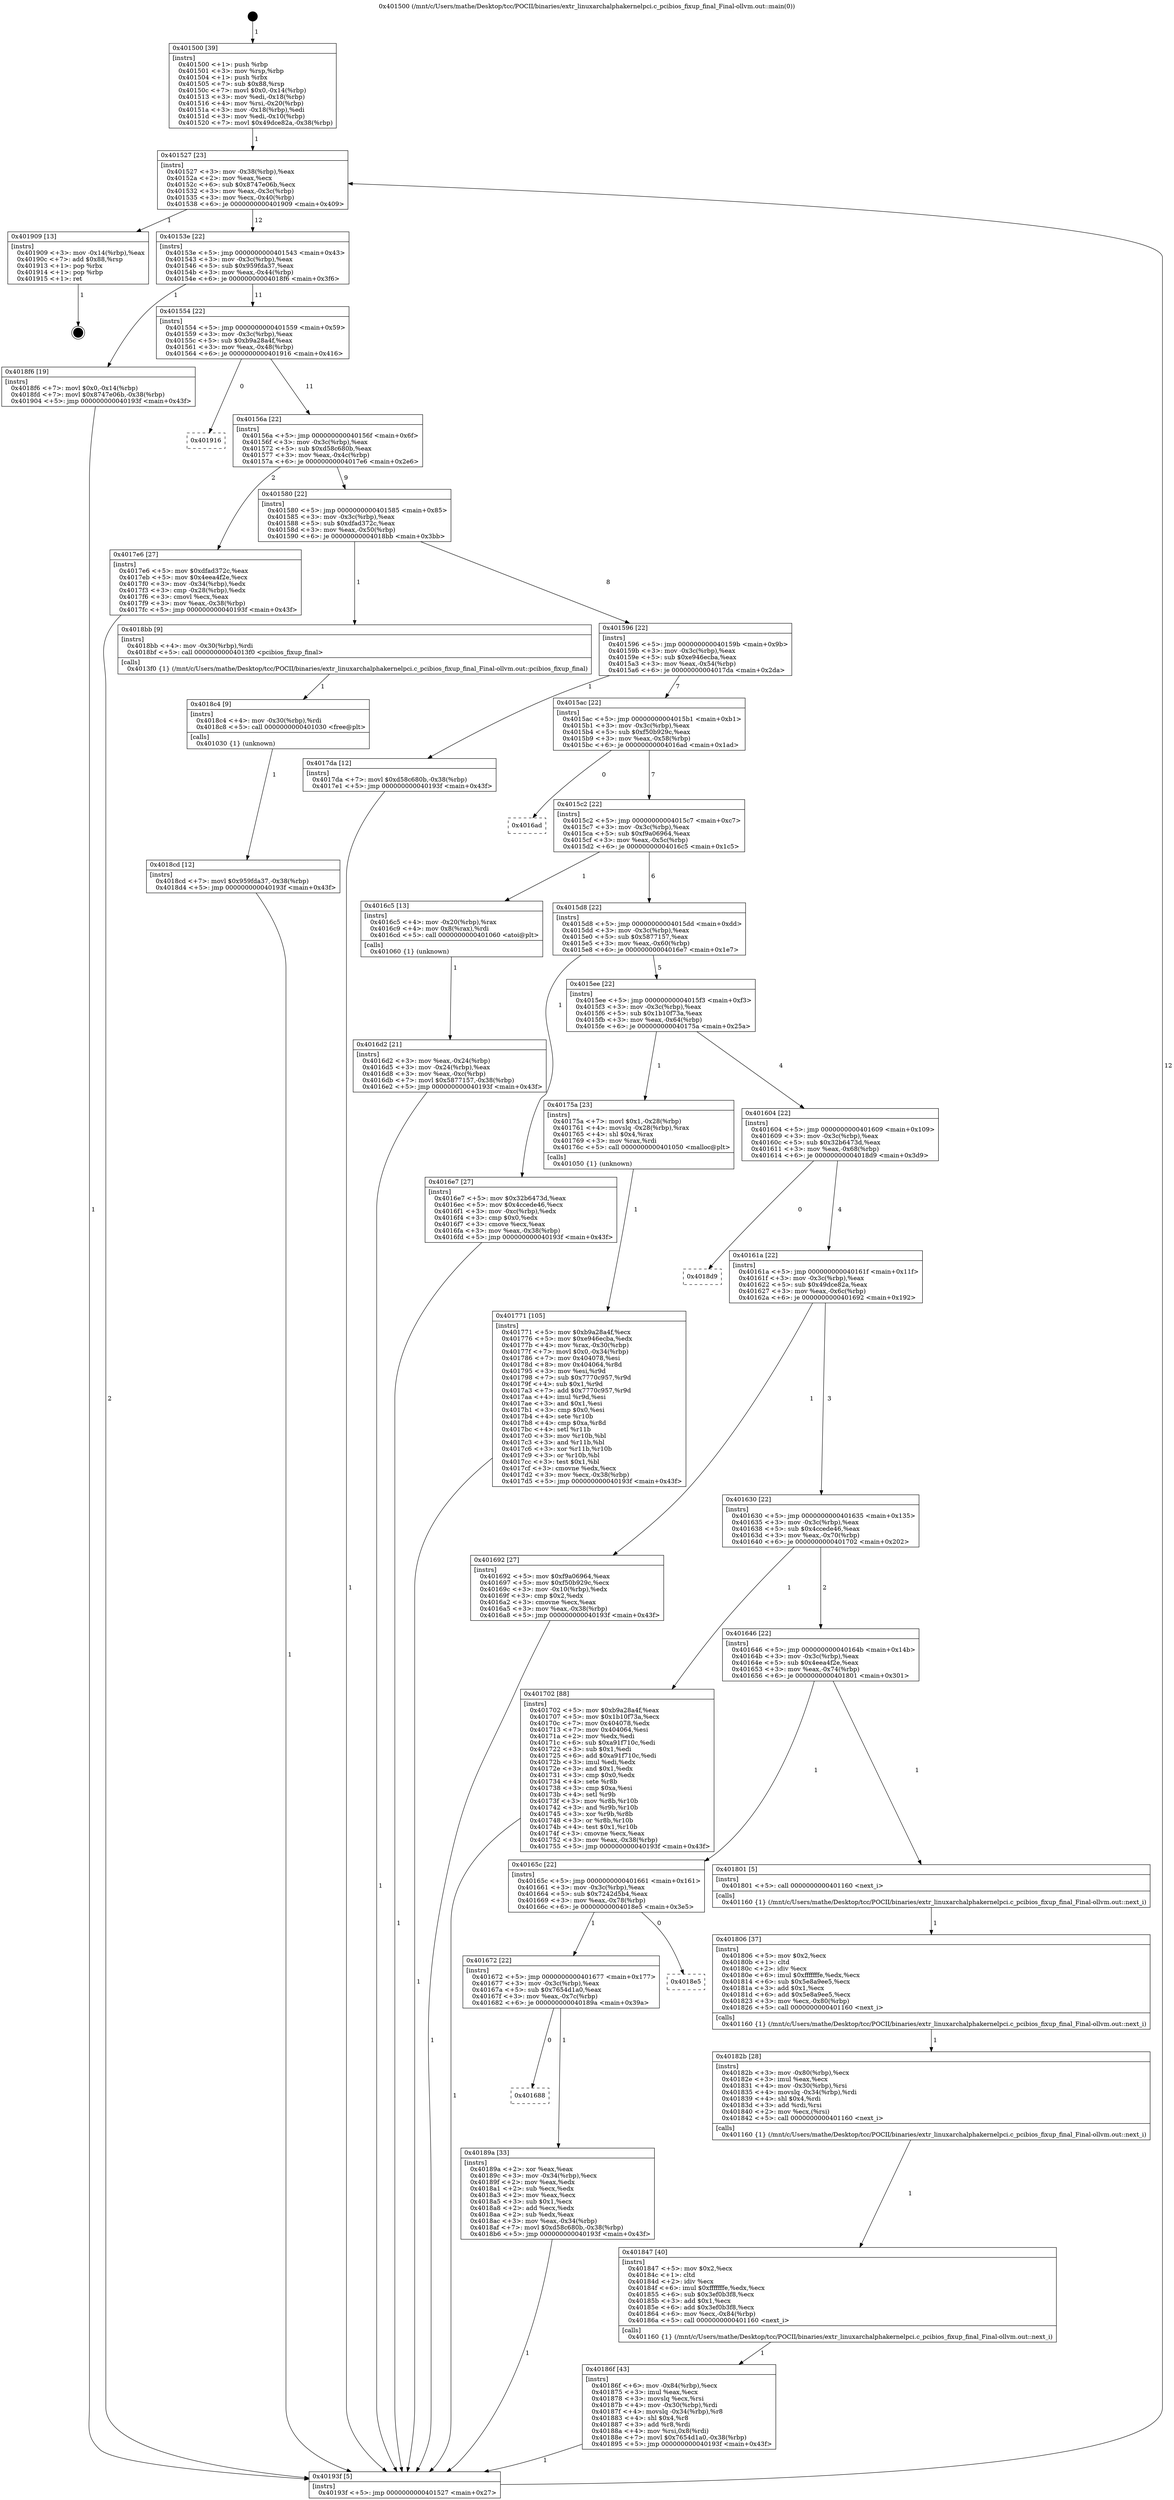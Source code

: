 digraph "0x401500" {
  label = "0x401500 (/mnt/c/Users/mathe/Desktop/tcc/POCII/binaries/extr_linuxarchalphakernelpci.c_pcibios_fixup_final_Final-ollvm.out::main(0))"
  labelloc = "t"
  node[shape=record]

  Entry [label="",width=0.3,height=0.3,shape=circle,fillcolor=black,style=filled]
  "0x401527" [label="{
     0x401527 [23]\l
     | [instrs]\l
     &nbsp;&nbsp;0x401527 \<+3\>: mov -0x38(%rbp),%eax\l
     &nbsp;&nbsp;0x40152a \<+2\>: mov %eax,%ecx\l
     &nbsp;&nbsp;0x40152c \<+6\>: sub $0x8747e06b,%ecx\l
     &nbsp;&nbsp;0x401532 \<+3\>: mov %eax,-0x3c(%rbp)\l
     &nbsp;&nbsp;0x401535 \<+3\>: mov %ecx,-0x40(%rbp)\l
     &nbsp;&nbsp;0x401538 \<+6\>: je 0000000000401909 \<main+0x409\>\l
  }"]
  "0x401909" [label="{
     0x401909 [13]\l
     | [instrs]\l
     &nbsp;&nbsp;0x401909 \<+3\>: mov -0x14(%rbp),%eax\l
     &nbsp;&nbsp;0x40190c \<+7\>: add $0x88,%rsp\l
     &nbsp;&nbsp;0x401913 \<+1\>: pop %rbx\l
     &nbsp;&nbsp;0x401914 \<+1\>: pop %rbp\l
     &nbsp;&nbsp;0x401915 \<+1\>: ret\l
  }"]
  "0x40153e" [label="{
     0x40153e [22]\l
     | [instrs]\l
     &nbsp;&nbsp;0x40153e \<+5\>: jmp 0000000000401543 \<main+0x43\>\l
     &nbsp;&nbsp;0x401543 \<+3\>: mov -0x3c(%rbp),%eax\l
     &nbsp;&nbsp;0x401546 \<+5\>: sub $0x959fda37,%eax\l
     &nbsp;&nbsp;0x40154b \<+3\>: mov %eax,-0x44(%rbp)\l
     &nbsp;&nbsp;0x40154e \<+6\>: je 00000000004018f6 \<main+0x3f6\>\l
  }"]
  Exit [label="",width=0.3,height=0.3,shape=circle,fillcolor=black,style=filled,peripheries=2]
  "0x4018f6" [label="{
     0x4018f6 [19]\l
     | [instrs]\l
     &nbsp;&nbsp;0x4018f6 \<+7\>: movl $0x0,-0x14(%rbp)\l
     &nbsp;&nbsp;0x4018fd \<+7\>: movl $0x8747e06b,-0x38(%rbp)\l
     &nbsp;&nbsp;0x401904 \<+5\>: jmp 000000000040193f \<main+0x43f\>\l
  }"]
  "0x401554" [label="{
     0x401554 [22]\l
     | [instrs]\l
     &nbsp;&nbsp;0x401554 \<+5\>: jmp 0000000000401559 \<main+0x59\>\l
     &nbsp;&nbsp;0x401559 \<+3\>: mov -0x3c(%rbp),%eax\l
     &nbsp;&nbsp;0x40155c \<+5\>: sub $0xb9a28a4f,%eax\l
     &nbsp;&nbsp;0x401561 \<+3\>: mov %eax,-0x48(%rbp)\l
     &nbsp;&nbsp;0x401564 \<+6\>: je 0000000000401916 \<main+0x416\>\l
  }"]
  "0x4018cd" [label="{
     0x4018cd [12]\l
     | [instrs]\l
     &nbsp;&nbsp;0x4018cd \<+7\>: movl $0x959fda37,-0x38(%rbp)\l
     &nbsp;&nbsp;0x4018d4 \<+5\>: jmp 000000000040193f \<main+0x43f\>\l
  }"]
  "0x401916" [label="{
     0x401916\l
  }", style=dashed]
  "0x40156a" [label="{
     0x40156a [22]\l
     | [instrs]\l
     &nbsp;&nbsp;0x40156a \<+5\>: jmp 000000000040156f \<main+0x6f\>\l
     &nbsp;&nbsp;0x40156f \<+3\>: mov -0x3c(%rbp),%eax\l
     &nbsp;&nbsp;0x401572 \<+5\>: sub $0xd58c680b,%eax\l
     &nbsp;&nbsp;0x401577 \<+3\>: mov %eax,-0x4c(%rbp)\l
     &nbsp;&nbsp;0x40157a \<+6\>: je 00000000004017e6 \<main+0x2e6\>\l
  }"]
  "0x4018c4" [label="{
     0x4018c4 [9]\l
     | [instrs]\l
     &nbsp;&nbsp;0x4018c4 \<+4\>: mov -0x30(%rbp),%rdi\l
     &nbsp;&nbsp;0x4018c8 \<+5\>: call 0000000000401030 \<free@plt\>\l
     | [calls]\l
     &nbsp;&nbsp;0x401030 \{1\} (unknown)\l
  }"]
  "0x4017e6" [label="{
     0x4017e6 [27]\l
     | [instrs]\l
     &nbsp;&nbsp;0x4017e6 \<+5\>: mov $0xdfad372c,%eax\l
     &nbsp;&nbsp;0x4017eb \<+5\>: mov $0x4eea4f2e,%ecx\l
     &nbsp;&nbsp;0x4017f0 \<+3\>: mov -0x34(%rbp),%edx\l
     &nbsp;&nbsp;0x4017f3 \<+3\>: cmp -0x28(%rbp),%edx\l
     &nbsp;&nbsp;0x4017f6 \<+3\>: cmovl %ecx,%eax\l
     &nbsp;&nbsp;0x4017f9 \<+3\>: mov %eax,-0x38(%rbp)\l
     &nbsp;&nbsp;0x4017fc \<+5\>: jmp 000000000040193f \<main+0x43f\>\l
  }"]
  "0x401580" [label="{
     0x401580 [22]\l
     | [instrs]\l
     &nbsp;&nbsp;0x401580 \<+5\>: jmp 0000000000401585 \<main+0x85\>\l
     &nbsp;&nbsp;0x401585 \<+3\>: mov -0x3c(%rbp),%eax\l
     &nbsp;&nbsp;0x401588 \<+5\>: sub $0xdfad372c,%eax\l
     &nbsp;&nbsp;0x40158d \<+3\>: mov %eax,-0x50(%rbp)\l
     &nbsp;&nbsp;0x401590 \<+6\>: je 00000000004018bb \<main+0x3bb\>\l
  }"]
  "0x401688" [label="{
     0x401688\l
  }", style=dashed]
  "0x4018bb" [label="{
     0x4018bb [9]\l
     | [instrs]\l
     &nbsp;&nbsp;0x4018bb \<+4\>: mov -0x30(%rbp),%rdi\l
     &nbsp;&nbsp;0x4018bf \<+5\>: call 00000000004013f0 \<pcibios_fixup_final\>\l
     | [calls]\l
     &nbsp;&nbsp;0x4013f0 \{1\} (/mnt/c/Users/mathe/Desktop/tcc/POCII/binaries/extr_linuxarchalphakernelpci.c_pcibios_fixup_final_Final-ollvm.out::pcibios_fixup_final)\l
  }"]
  "0x401596" [label="{
     0x401596 [22]\l
     | [instrs]\l
     &nbsp;&nbsp;0x401596 \<+5\>: jmp 000000000040159b \<main+0x9b\>\l
     &nbsp;&nbsp;0x40159b \<+3\>: mov -0x3c(%rbp),%eax\l
     &nbsp;&nbsp;0x40159e \<+5\>: sub $0xe946ecba,%eax\l
     &nbsp;&nbsp;0x4015a3 \<+3\>: mov %eax,-0x54(%rbp)\l
     &nbsp;&nbsp;0x4015a6 \<+6\>: je 00000000004017da \<main+0x2da\>\l
  }"]
  "0x40189a" [label="{
     0x40189a [33]\l
     | [instrs]\l
     &nbsp;&nbsp;0x40189a \<+2\>: xor %eax,%eax\l
     &nbsp;&nbsp;0x40189c \<+3\>: mov -0x34(%rbp),%ecx\l
     &nbsp;&nbsp;0x40189f \<+2\>: mov %eax,%edx\l
     &nbsp;&nbsp;0x4018a1 \<+2\>: sub %ecx,%edx\l
     &nbsp;&nbsp;0x4018a3 \<+2\>: mov %eax,%ecx\l
     &nbsp;&nbsp;0x4018a5 \<+3\>: sub $0x1,%ecx\l
     &nbsp;&nbsp;0x4018a8 \<+2\>: add %ecx,%edx\l
     &nbsp;&nbsp;0x4018aa \<+2\>: sub %edx,%eax\l
     &nbsp;&nbsp;0x4018ac \<+3\>: mov %eax,-0x34(%rbp)\l
     &nbsp;&nbsp;0x4018af \<+7\>: movl $0xd58c680b,-0x38(%rbp)\l
     &nbsp;&nbsp;0x4018b6 \<+5\>: jmp 000000000040193f \<main+0x43f\>\l
  }"]
  "0x4017da" [label="{
     0x4017da [12]\l
     | [instrs]\l
     &nbsp;&nbsp;0x4017da \<+7\>: movl $0xd58c680b,-0x38(%rbp)\l
     &nbsp;&nbsp;0x4017e1 \<+5\>: jmp 000000000040193f \<main+0x43f\>\l
  }"]
  "0x4015ac" [label="{
     0x4015ac [22]\l
     | [instrs]\l
     &nbsp;&nbsp;0x4015ac \<+5\>: jmp 00000000004015b1 \<main+0xb1\>\l
     &nbsp;&nbsp;0x4015b1 \<+3\>: mov -0x3c(%rbp),%eax\l
     &nbsp;&nbsp;0x4015b4 \<+5\>: sub $0xf50b929c,%eax\l
     &nbsp;&nbsp;0x4015b9 \<+3\>: mov %eax,-0x58(%rbp)\l
     &nbsp;&nbsp;0x4015bc \<+6\>: je 00000000004016ad \<main+0x1ad\>\l
  }"]
  "0x401672" [label="{
     0x401672 [22]\l
     | [instrs]\l
     &nbsp;&nbsp;0x401672 \<+5\>: jmp 0000000000401677 \<main+0x177\>\l
     &nbsp;&nbsp;0x401677 \<+3\>: mov -0x3c(%rbp),%eax\l
     &nbsp;&nbsp;0x40167a \<+5\>: sub $0x7654d1a0,%eax\l
     &nbsp;&nbsp;0x40167f \<+3\>: mov %eax,-0x7c(%rbp)\l
     &nbsp;&nbsp;0x401682 \<+6\>: je 000000000040189a \<main+0x39a\>\l
  }"]
  "0x4016ad" [label="{
     0x4016ad\l
  }", style=dashed]
  "0x4015c2" [label="{
     0x4015c2 [22]\l
     | [instrs]\l
     &nbsp;&nbsp;0x4015c2 \<+5\>: jmp 00000000004015c7 \<main+0xc7\>\l
     &nbsp;&nbsp;0x4015c7 \<+3\>: mov -0x3c(%rbp),%eax\l
     &nbsp;&nbsp;0x4015ca \<+5\>: sub $0xf9a06964,%eax\l
     &nbsp;&nbsp;0x4015cf \<+3\>: mov %eax,-0x5c(%rbp)\l
     &nbsp;&nbsp;0x4015d2 \<+6\>: je 00000000004016c5 \<main+0x1c5\>\l
  }"]
  "0x4018e5" [label="{
     0x4018e5\l
  }", style=dashed]
  "0x4016c5" [label="{
     0x4016c5 [13]\l
     | [instrs]\l
     &nbsp;&nbsp;0x4016c5 \<+4\>: mov -0x20(%rbp),%rax\l
     &nbsp;&nbsp;0x4016c9 \<+4\>: mov 0x8(%rax),%rdi\l
     &nbsp;&nbsp;0x4016cd \<+5\>: call 0000000000401060 \<atoi@plt\>\l
     | [calls]\l
     &nbsp;&nbsp;0x401060 \{1\} (unknown)\l
  }"]
  "0x4015d8" [label="{
     0x4015d8 [22]\l
     | [instrs]\l
     &nbsp;&nbsp;0x4015d8 \<+5\>: jmp 00000000004015dd \<main+0xdd\>\l
     &nbsp;&nbsp;0x4015dd \<+3\>: mov -0x3c(%rbp),%eax\l
     &nbsp;&nbsp;0x4015e0 \<+5\>: sub $0x5877157,%eax\l
     &nbsp;&nbsp;0x4015e5 \<+3\>: mov %eax,-0x60(%rbp)\l
     &nbsp;&nbsp;0x4015e8 \<+6\>: je 00000000004016e7 \<main+0x1e7\>\l
  }"]
  "0x40186f" [label="{
     0x40186f [43]\l
     | [instrs]\l
     &nbsp;&nbsp;0x40186f \<+6\>: mov -0x84(%rbp),%ecx\l
     &nbsp;&nbsp;0x401875 \<+3\>: imul %eax,%ecx\l
     &nbsp;&nbsp;0x401878 \<+3\>: movslq %ecx,%rsi\l
     &nbsp;&nbsp;0x40187b \<+4\>: mov -0x30(%rbp),%rdi\l
     &nbsp;&nbsp;0x40187f \<+4\>: movslq -0x34(%rbp),%r8\l
     &nbsp;&nbsp;0x401883 \<+4\>: shl $0x4,%r8\l
     &nbsp;&nbsp;0x401887 \<+3\>: add %r8,%rdi\l
     &nbsp;&nbsp;0x40188a \<+4\>: mov %rsi,0x8(%rdi)\l
     &nbsp;&nbsp;0x40188e \<+7\>: movl $0x7654d1a0,-0x38(%rbp)\l
     &nbsp;&nbsp;0x401895 \<+5\>: jmp 000000000040193f \<main+0x43f\>\l
  }"]
  "0x4016e7" [label="{
     0x4016e7 [27]\l
     | [instrs]\l
     &nbsp;&nbsp;0x4016e7 \<+5\>: mov $0x32b6473d,%eax\l
     &nbsp;&nbsp;0x4016ec \<+5\>: mov $0x4ccede46,%ecx\l
     &nbsp;&nbsp;0x4016f1 \<+3\>: mov -0xc(%rbp),%edx\l
     &nbsp;&nbsp;0x4016f4 \<+3\>: cmp $0x0,%edx\l
     &nbsp;&nbsp;0x4016f7 \<+3\>: cmove %ecx,%eax\l
     &nbsp;&nbsp;0x4016fa \<+3\>: mov %eax,-0x38(%rbp)\l
     &nbsp;&nbsp;0x4016fd \<+5\>: jmp 000000000040193f \<main+0x43f\>\l
  }"]
  "0x4015ee" [label="{
     0x4015ee [22]\l
     | [instrs]\l
     &nbsp;&nbsp;0x4015ee \<+5\>: jmp 00000000004015f3 \<main+0xf3\>\l
     &nbsp;&nbsp;0x4015f3 \<+3\>: mov -0x3c(%rbp),%eax\l
     &nbsp;&nbsp;0x4015f6 \<+5\>: sub $0x1b10f73a,%eax\l
     &nbsp;&nbsp;0x4015fb \<+3\>: mov %eax,-0x64(%rbp)\l
     &nbsp;&nbsp;0x4015fe \<+6\>: je 000000000040175a \<main+0x25a\>\l
  }"]
  "0x401847" [label="{
     0x401847 [40]\l
     | [instrs]\l
     &nbsp;&nbsp;0x401847 \<+5\>: mov $0x2,%ecx\l
     &nbsp;&nbsp;0x40184c \<+1\>: cltd\l
     &nbsp;&nbsp;0x40184d \<+2\>: idiv %ecx\l
     &nbsp;&nbsp;0x40184f \<+6\>: imul $0xfffffffe,%edx,%ecx\l
     &nbsp;&nbsp;0x401855 \<+6\>: sub $0x3ef0b3f8,%ecx\l
     &nbsp;&nbsp;0x40185b \<+3\>: add $0x1,%ecx\l
     &nbsp;&nbsp;0x40185e \<+6\>: add $0x3ef0b3f8,%ecx\l
     &nbsp;&nbsp;0x401864 \<+6\>: mov %ecx,-0x84(%rbp)\l
     &nbsp;&nbsp;0x40186a \<+5\>: call 0000000000401160 \<next_i\>\l
     | [calls]\l
     &nbsp;&nbsp;0x401160 \{1\} (/mnt/c/Users/mathe/Desktop/tcc/POCII/binaries/extr_linuxarchalphakernelpci.c_pcibios_fixup_final_Final-ollvm.out::next_i)\l
  }"]
  "0x40175a" [label="{
     0x40175a [23]\l
     | [instrs]\l
     &nbsp;&nbsp;0x40175a \<+7\>: movl $0x1,-0x28(%rbp)\l
     &nbsp;&nbsp;0x401761 \<+4\>: movslq -0x28(%rbp),%rax\l
     &nbsp;&nbsp;0x401765 \<+4\>: shl $0x4,%rax\l
     &nbsp;&nbsp;0x401769 \<+3\>: mov %rax,%rdi\l
     &nbsp;&nbsp;0x40176c \<+5\>: call 0000000000401050 \<malloc@plt\>\l
     | [calls]\l
     &nbsp;&nbsp;0x401050 \{1\} (unknown)\l
  }"]
  "0x401604" [label="{
     0x401604 [22]\l
     | [instrs]\l
     &nbsp;&nbsp;0x401604 \<+5\>: jmp 0000000000401609 \<main+0x109\>\l
     &nbsp;&nbsp;0x401609 \<+3\>: mov -0x3c(%rbp),%eax\l
     &nbsp;&nbsp;0x40160c \<+5\>: sub $0x32b6473d,%eax\l
     &nbsp;&nbsp;0x401611 \<+3\>: mov %eax,-0x68(%rbp)\l
     &nbsp;&nbsp;0x401614 \<+6\>: je 00000000004018d9 \<main+0x3d9\>\l
  }"]
  "0x40182b" [label="{
     0x40182b [28]\l
     | [instrs]\l
     &nbsp;&nbsp;0x40182b \<+3\>: mov -0x80(%rbp),%ecx\l
     &nbsp;&nbsp;0x40182e \<+3\>: imul %eax,%ecx\l
     &nbsp;&nbsp;0x401831 \<+4\>: mov -0x30(%rbp),%rsi\l
     &nbsp;&nbsp;0x401835 \<+4\>: movslq -0x34(%rbp),%rdi\l
     &nbsp;&nbsp;0x401839 \<+4\>: shl $0x4,%rdi\l
     &nbsp;&nbsp;0x40183d \<+3\>: add %rdi,%rsi\l
     &nbsp;&nbsp;0x401840 \<+2\>: mov %ecx,(%rsi)\l
     &nbsp;&nbsp;0x401842 \<+5\>: call 0000000000401160 \<next_i\>\l
     | [calls]\l
     &nbsp;&nbsp;0x401160 \{1\} (/mnt/c/Users/mathe/Desktop/tcc/POCII/binaries/extr_linuxarchalphakernelpci.c_pcibios_fixup_final_Final-ollvm.out::next_i)\l
  }"]
  "0x4018d9" [label="{
     0x4018d9\l
  }", style=dashed]
  "0x40161a" [label="{
     0x40161a [22]\l
     | [instrs]\l
     &nbsp;&nbsp;0x40161a \<+5\>: jmp 000000000040161f \<main+0x11f\>\l
     &nbsp;&nbsp;0x40161f \<+3\>: mov -0x3c(%rbp),%eax\l
     &nbsp;&nbsp;0x401622 \<+5\>: sub $0x49dce82a,%eax\l
     &nbsp;&nbsp;0x401627 \<+3\>: mov %eax,-0x6c(%rbp)\l
     &nbsp;&nbsp;0x40162a \<+6\>: je 0000000000401692 \<main+0x192\>\l
  }"]
  "0x401806" [label="{
     0x401806 [37]\l
     | [instrs]\l
     &nbsp;&nbsp;0x401806 \<+5\>: mov $0x2,%ecx\l
     &nbsp;&nbsp;0x40180b \<+1\>: cltd\l
     &nbsp;&nbsp;0x40180c \<+2\>: idiv %ecx\l
     &nbsp;&nbsp;0x40180e \<+6\>: imul $0xfffffffe,%edx,%ecx\l
     &nbsp;&nbsp;0x401814 \<+6\>: sub $0x5e8a9ee5,%ecx\l
     &nbsp;&nbsp;0x40181a \<+3\>: add $0x1,%ecx\l
     &nbsp;&nbsp;0x40181d \<+6\>: add $0x5e8a9ee5,%ecx\l
     &nbsp;&nbsp;0x401823 \<+3\>: mov %ecx,-0x80(%rbp)\l
     &nbsp;&nbsp;0x401826 \<+5\>: call 0000000000401160 \<next_i\>\l
     | [calls]\l
     &nbsp;&nbsp;0x401160 \{1\} (/mnt/c/Users/mathe/Desktop/tcc/POCII/binaries/extr_linuxarchalphakernelpci.c_pcibios_fixup_final_Final-ollvm.out::next_i)\l
  }"]
  "0x401692" [label="{
     0x401692 [27]\l
     | [instrs]\l
     &nbsp;&nbsp;0x401692 \<+5\>: mov $0xf9a06964,%eax\l
     &nbsp;&nbsp;0x401697 \<+5\>: mov $0xf50b929c,%ecx\l
     &nbsp;&nbsp;0x40169c \<+3\>: mov -0x10(%rbp),%edx\l
     &nbsp;&nbsp;0x40169f \<+3\>: cmp $0x2,%edx\l
     &nbsp;&nbsp;0x4016a2 \<+3\>: cmovne %ecx,%eax\l
     &nbsp;&nbsp;0x4016a5 \<+3\>: mov %eax,-0x38(%rbp)\l
     &nbsp;&nbsp;0x4016a8 \<+5\>: jmp 000000000040193f \<main+0x43f\>\l
  }"]
  "0x401630" [label="{
     0x401630 [22]\l
     | [instrs]\l
     &nbsp;&nbsp;0x401630 \<+5\>: jmp 0000000000401635 \<main+0x135\>\l
     &nbsp;&nbsp;0x401635 \<+3\>: mov -0x3c(%rbp),%eax\l
     &nbsp;&nbsp;0x401638 \<+5\>: sub $0x4ccede46,%eax\l
     &nbsp;&nbsp;0x40163d \<+3\>: mov %eax,-0x70(%rbp)\l
     &nbsp;&nbsp;0x401640 \<+6\>: je 0000000000401702 \<main+0x202\>\l
  }"]
  "0x40193f" [label="{
     0x40193f [5]\l
     | [instrs]\l
     &nbsp;&nbsp;0x40193f \<+5\>: jmp 0000000000401527 \<main+0x27\>\l
  }"]
  "0x401500" [label="{
     0x401500 [39]\l
     | [instrs]\l
     &nbsp;&nbsp;0x401500 \<+1\>: push %rbp\l
     &nbsp;&nbsp;0x401501 \<+3\>: mov %rsp,%rbp\l
     &nbsp;&nbsp;0x401504 \<+1\>: push %rbx\l
     &nbsp;&nbsp;0x401505 \<+7\>: sub $0x88,%rsp\l
     &nbsp;&nbsp;0x40150c \<+7\>: movl $0x0,-0x14(%rbp)\l
     &nbsp;&nbsp;0x401513 \<+3\>: mov %edi,-0x18(%rbp)\l
     &nbsp;&nbsp;0x401516 \<+4\>: mov %rsi,-0x20(%rbp)\l
     &nbsp;&nbsp;0x40151a \<+3\>: mov -0x18(%rbp),%edi\l
     &nbsp;&nbsp;0x40151d \<+3\>: mov %edi,-0x10(%rbp)\l
     &nbsp;&nbsp;0x401520 \<+7\>: movl $0x49dce82a,-0x38(%rbp)\l
  }"]
  "0x4016d2" [label="{
     0x4016d2 [21]\l
     | [instrs]\l
     &nbsp;&nbsp;0x4016d2 \<+3\>: mov %eax,-0x24(%rbp)\l
     &nbsp;&nbsp;0x4016d5 \<+3\>: mov -0x24(%rbp),%eax\l
     &nbsp;&nbsp;0x4016d8 \<+3\>: mov %eax,-0xc(%rbp)\l
     &nbsp;&nbsp;0x4016db \<+7\>: movl $0x5877157,-0x38(%rbp)\l
     &nbsp;&nbsp;0x4016e2 \<+5\>: jmp 000000000040193f \<main+0x43f\>\l
  }"]
  "0x40165c" [label="{
     0x40165c [22]\l
     | [instrs]\l
     &nbsp;&nbsp;0x40165c \<+5\>: jmp 0000000000401661 \<main+0x161\>\l
     &nbsp;&nbsp;0x401661 \<+3\>: mov -0x3c(%rbp),%eax\l
     &nbsp;&nbsp;0x401664 \<+5\>: sub $0x7242d5b4,%eax\l
     &nbsp;&nbsp;0x401669 \<+3\>: mov %eax,-0x78(%rbp)\l
     &nbsp;&nbsp;0x40166c \<+6\>: je 00000000004018e5 \<main+0x3e5\>\l
  }"]
  "0x401702" [label="{
     0x401702 [88]\l
     | [instrs]\l
     &nbsp;&nbsp;0x401702 \<+5\>: mov $0xb9a28a4f,%eax\l
     &nbsp;&nbsp;0x401707 \<+5\>: mov $0x1b10f73a,%ecx\l
     &nbsp;&nbsp;0x40170c \<+7\>: mov 0x404078,%edx\l
     &nbsp;&nbsp;0x401713 \<+7\>: mov 0x404064,%esi\l
     &nbsp;&nbsp;0x40171a \<+2\>: mov %edx,%edi\l
     &nbsp;&nbsp;0x40171c \<+6\>: sub $0xa91f710c,%edi\l
     &nbsp;&nbsp;0x401722 \<+3\>: sub $0x1,%edi\l
     &nbsp;&nbsp;0x401725 \<+6\>: add $0xa91f710c,%edi\l
     &nbsp;&nbsp;0x40172b \<+3\>: imul %edi,%edx\l
     &nbsp;&nbsp;0x40172e \<+3\>: and $0x1,%edx\l
     &nbsp;&nbsp;0x401731 \<+3\>: cmp $0x0,%edx\l
     &nbsp;&nbsp;0x401734 \<+4\>: sete %r8b\l
     &nbsp;&nbsp;0x401738 \<+3\>: cmp $0xa,%esi\l
     &nbsp;&nbsp;0x40173b \<+4\>: setl %r9b\l
     &nbsp;&nbsp;0x40173f \<+3\>: mov %r8b,%r10b\l
     &nbsp;&nbsp;0x401742 \<+3\>: and %r9b,%r10b\l
     &nbsp;&nbsp;0x401745 \<+3\>: xor %r9b,%r8b\l
     &nbsp;&nbsp;0x401748 \<+3\>: or %r8b,%r10b\l
     &nbsp;&nbsp;0x40174b \<+4\>: test $0x1,%r10b\l
     &nbsp;&nbsp;0x40174f \<+3\>: cmovne %ecx,%eax\l
     &nbsp;&nbsp;0x401752 \<+3\>: mov %eax,-0x38(%rbp)\l
     &nbsp;&nbsp;0x401755 \<+5\>: jmp 000000000040193f \<main+0x43f\>\l
  }"]
  "0x401646" [label="{
     0x401646 [22]\l
     | [instrs]\l
     &nbsp;&nbsp;0x401646 \<+5\>: jmp 000000000040164b \<main+0x14b\>\l
     &nbsp;&nbsp;0x40164b \<+3\>: mov -0x3c(%rbp),%eax\l
     &nbsp;&nbsp;0x40164e \<+5\>: sub $0x4eea4f2e,%eax\l
     &nbsp;&nbsp;0x401653 \<+3\>: mov %eax,-0x74(%rbp)\l
     &nbsp;&nbsp;0x401656 \<+6\>: je 0000000000401801 \<main+0x301\>\l
  }"]
  "0x401771" [label="{
     0x401771 [105]\l
     | [instrs]\l
     &nbsp;&nbsp;0x401771 \<+5\>: mov $0xb9a28a4f,%ecx\l
     &nbsp;&nbsp;0x401776 \<+5\>: mov $0xe946ecba,%edx\l
     &nbsp;&nbsp;0x40177b \<+4\>: mov %rax,-0x30(%rbp)\l
     &nbsp;&nbsp;0x40177f \<+7\>: movl $0x0,-0x34(%rbp)\l
     &nbsp;&nbsp;0x401786 \<+7\>: mov 0x404078,%esi\l
     &nbsp;&nbsp;0x40178d \<+8\>: mov 0x404064,%r8d\l
     &nbsp;&nbsp;0x401795 \<+3\>: mov %esi,%r9d\l
     &nbsp;&nbsp;0x401798 \<+7\>: sub $0x7770c957,%r9d\l
     &nbsp;&nbsp;0x40179f \<+4\>: sub $0x1,%r9d\l
     &nbsp;&nbsp;0x4017a3 \<+7\>: add $0x7770c957,%r9d\l
     &nbsp;&nbsp;0x4017aa \<+4\>: imul %r9d,%esi\l
     &nbsp;&nbsp;0x4017ae \<+3\>: and $0x1,%esi\l
     &nbsp;&nbsp;0x4017b1 \<+3\>: cmp $0x0,%esi\l
     &nbsp;&nbsp;0x4017b4 \<+4\>: sete %r10b\l
     &nbsp;&nbsp;0x4017b8 \<+4\>: cmp $0xa,%r8d\l
     &nbsp;&nbsp;0x4017bc \<+4\>: setl %r11b\l
     &nbsp;&nbsp;0x4017c0 \<+3\>: mov %r10b,%bl\l
     &nbsp;&nbsp;0x4017c3 \<+3\>: and %r11b,%bl\l
     &nbsp;&nbsp;0x4017c6 \<+3\>: xor %r11b,%r10b\l
     &nbsp;&nbsp;0x4017c9 \<+3\>: or %r10b,%bl\l
     &nbsp;&nbsp;0x4017cc \<+3\>: test $0x1,%bl\l
     &nbsp;&nbsp;0x4017cf \<+3\>: cmovne %edx,%ecx\l
     &nbsp;&nbsp;0x4017d2 \<+3\>: mov %ecx,-0x38(%rbp)\l
     &nbsp;&nbsp;0x4017d5 \<+5\>: jmp 000000000040193f \<main+0x43f\>\l
  }"]
  "0x401801" [label="{
     0x401801 [5]\l
     | [instrs]\l
     &nbsp;&nbsp;0x401801 \<+5\>: call 0000000000401160 \<next_i\>\l
     | [calls]\l
     &nbsp;&nbsp;0x401160 \{1\} (/mnt/c/Users/mathe/Desktop/tcc/POCII/binaries/extr_linuxarchalphakernelpci.c_pcibios_fixup_final_Final-ollvm.out::next_i)\l
  }"]
  Entry -> "0x401500" [label=" 1"]
  "0x401527" -> "0x401909" [label=" 1"]
  "0x401527" -> "0x40153e" [label=" 12"]
  "0x401909" -> Exit [label=" 1"]
  "0x40153e" -> "0x4018f6" [label=" 1"]
  "0x40153e" -> "0x401554" [label=" 11"]
  "0x4018f6" -> "0x40193f" [label=" 1"]
  "0x401554" -> "0x401916" [label=" 0"]
  "0x401554" -> "0x40156a" [label=" 11"]
  "0x4018cd" -> "0x40193f" [label=" 1"]
  "0x40156a" -> "0x4017e6" [label=" 2"]
  "0x40156a" -> "0x401580" [label=" 9"]
  "0x4018c4" -> "0x4018cd" [label=" 1"]
  "0x401580" -> "0x4018bb" [label=" 1"]
  "0x401580" -> "0x401596" [label=" 8"]
  "0x4018bb" -> "0x4018c4" [label=" 1"]
  "0x401596" -> "0x4017da" [label=" 1"]
  "0x401596" -> "0x4015ac" [label=" 7"]
  "0x40189a" -> "0x40193f" [label=" 1"]
  "0x4015ac" -> "0x4016ad" [label=" 0"]
  "0x4015ac" -> "0x4015c2" [label=" 7"]
  "0x401672" -> "0x40189a" [label=" 1"]
  "0x4015c2" -> "0x4016c5" [label=" 1"]
  "0x4015c2" -> "0x4015d8" [label=" 6"]
  "0x401672" -> "0x401688" [label=" 0"]
  "0x4015d8" -> "0x4016e7" [label=" 1"]
  "0x4015d8" -> "0x4015ee" [label=" 5"]
  "0x40165c" -> "0x4018e5" [label=" 0"]
  "0x4015ee" -> "0x40175a" [label=" 1"]
  "0x4015ee" -> "0x401604" [label=" 4"]
  "0x40165c" -> "0x401672" [label=" 1"]
  "0x401604" -> "0x4018d9" [label=" 0"]
  "0x401604" -> "0x40161a" [label=" 4"]
  "0x40186f" -> "0x40193f" [label=" 1"]
  "0x40161a" -> "0x401692" [label=" 1"]
  "0x40161a" -> "0x401630" [label=" 3"]
  "0x401692" -> "0x40193f" [label=" 1"]
  "0x401500" -> "0x401527" [label=" 1"]
  "0x40193f" -> "0x401527" [label=" 12"]
  "0x4016c5" -> "0x4016d2" [label=" 1"]
  "0x4016d2" -> "0x40193f" [label=" 1"]
  "0x4016e7" -> "0x40193f" [label=" 1"]
  "0x401847" -> "0x40186f" [label=" 1"]
  "0x401630" -> "0x401702" [label=" 1"]
  "0x401630" -> "0x401646" [label=" 2"]
  "0x401702" -> "0x40193f" [label=" 1"]
  "0x40175a" -> "0x401771" [label=" 1"]
  "0x401771" -> "0x40193f" [label=" 1"]
  "0x4017da" -> "0x40193f" [label=" 1"]
  "0x4017e6" -> "0x40193f" [label=" 2"]
  "0x40182b" -> "0x401847" [label=" 1"]
  "0x401646" -> "0x401801" [label=" 1"]
  "0x401646" -> "0x40165c" [label=" 1"]
  "0x401801" -> "0x401806" [label=" 1"]
  "0x401806" -> "0x40182b" [label=" 1"]
}
